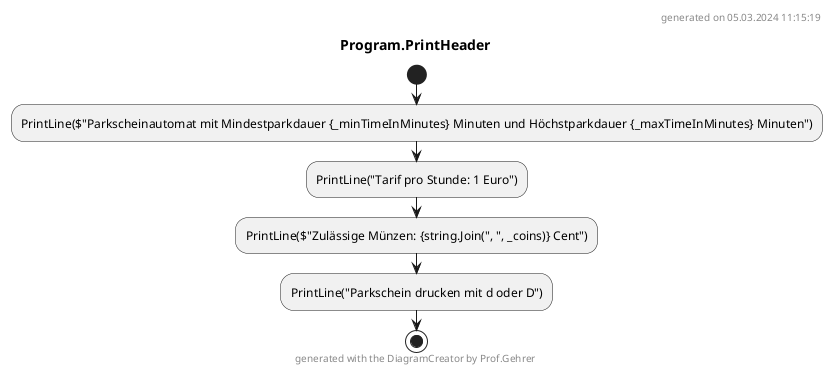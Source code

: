 @startuml Program.PrintHeader
header
generated on 05.03.2024 11:15:19
end header
title Program.PrintHeader
start
:PrintLine($"Parkscheinautomat mit Mindestparkdauer {_minTimeInMinutes} Minuten und Höchstparkdauer {_maxTimeInMinutes} Minuten");
:PrintLine("Tarif pro Stunde: 1 Euro");
:PrintLine($"Zulässige Münzen: {string.Join(", ", _coins)} Cent");
:PrintLine("Parkschein drucken mit d oder D");
footer
generated with the DiagramCreator by Prof.Gehrer
end footer
stop
@enduml

